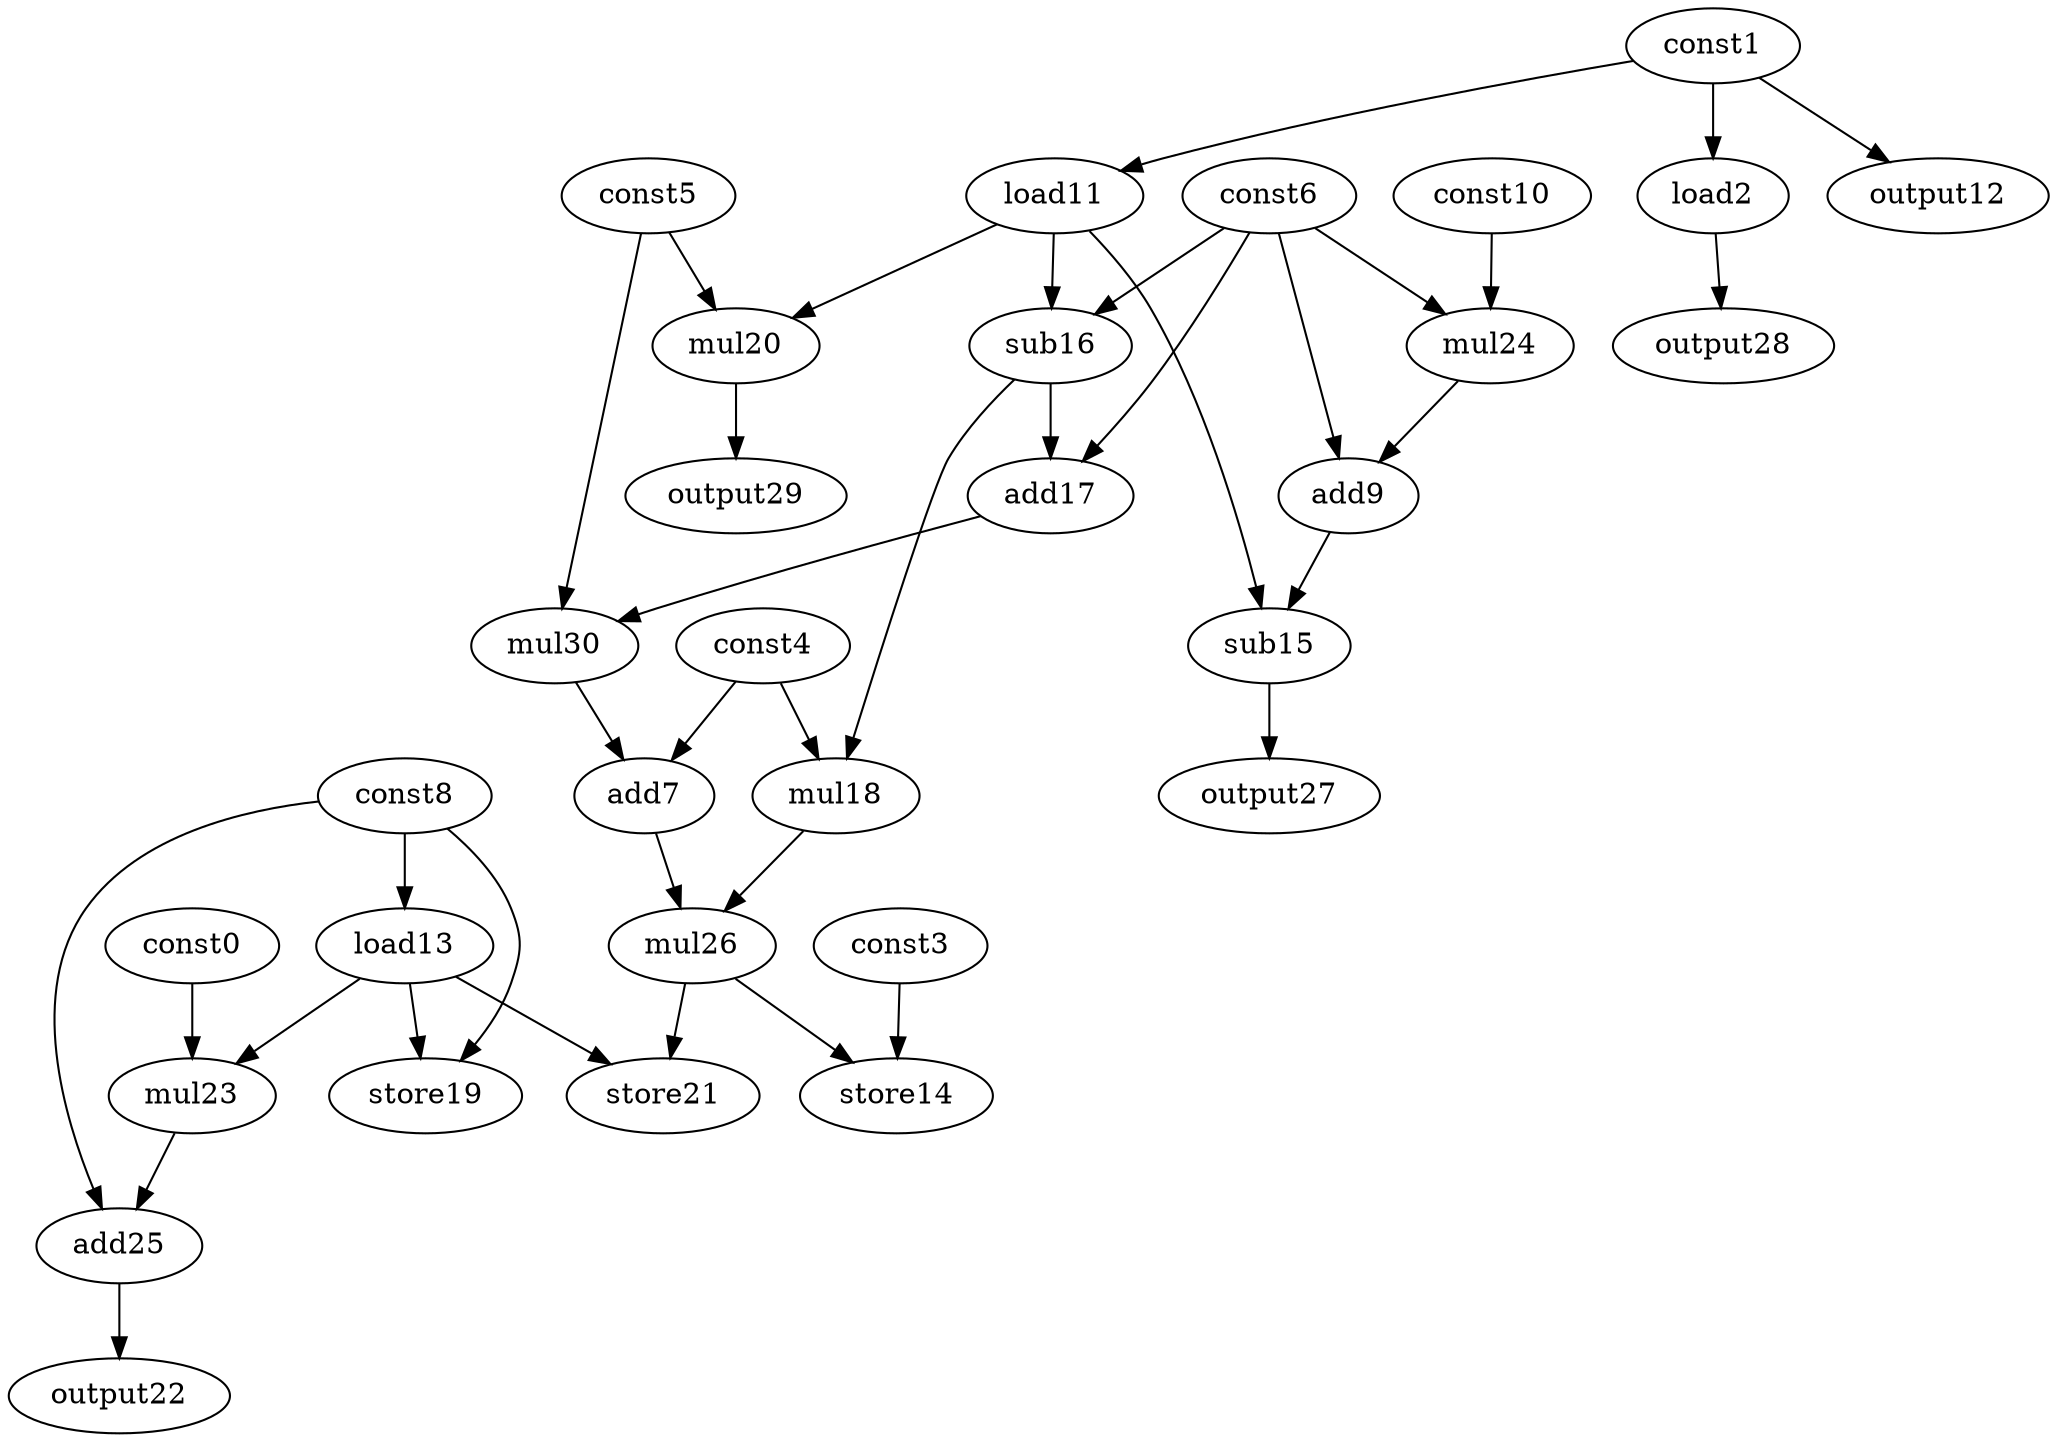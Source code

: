 digraph G { 
const0[opcode=const]; 
const1[opcode=const]; 
load2[opcode=load]; 
const3[opcode=const]; 
const4[opcode=const]; 
const5[opcode=const]; 
const6[opcode=const]; 
add7[opcode=add]; 
const8[opcode=const]; 
add9[opcode=add]; 
const10[opcode=const]; 
load11[opcode=load]; 
output12[opcode=output]; 
load13[opcode=load]; 
store14[opcode=store]; 
sub15[opcode=sub]; 
sub16[opcode=sub]; 
add17[opcode=add]; 
mul18[opcode=mul]; 
store19[opcode=store]; 
mul20[opcode=mul]; 
store21[opcode=store]; 
output22[opcode=output]; 
mul23[opcode=mul]; 
mul24[opcode=mul]; 
add25[opcode=add]; 
mul26[opcode=mul]; 
output27[opcode=output]; 
output28[opcode=output]; 
output29[opcode=output]; 
mul30[opcode=mul]; 
const1->load2[operand=0];
const1->load11[operand=0];
const1->output12[operand=0];
const8->load13[operand=0];
const10->mul24[operand=0];
const6->mul24[operand=1];
mul24->add9[operand=0];
const6->add9[operand=1];
load11->sub16[operand=0];
const6->sub16[operand=1];
const8->store19[operand=0];
load13->store19[operand=1];
load11->mul20[operand=0];
const5->mul20[operand=1];
const0->mul23[operand=0];
load13->mul23[operand=1];
load2->output28[operand=0];
add9->sub15[operand=0];
load11->sub15[operand=1];
sub16->add17[operand=0];
const6->add17[operand=1];
sub16->mul18[operand=0];
const4->mul18[operand=1];
const8->add25[operand=0];
mul23->add25[operand=1];
mul20->output29[operand=0];
add25->output22[operand=0];
sub15->output27[operand=0];
add17->mul30[operand=0];
const5->mul30[operand=1];
const4->add7[operand=0];
mul30->add7[operand=1];
mul18->mul26[operand=0];
add7->mul26[operand=1];
mul26->store14[operand=0];
const3->store14[operand=1];
mul26->store21[operand=0];
load13->store21[operand=1];
}
